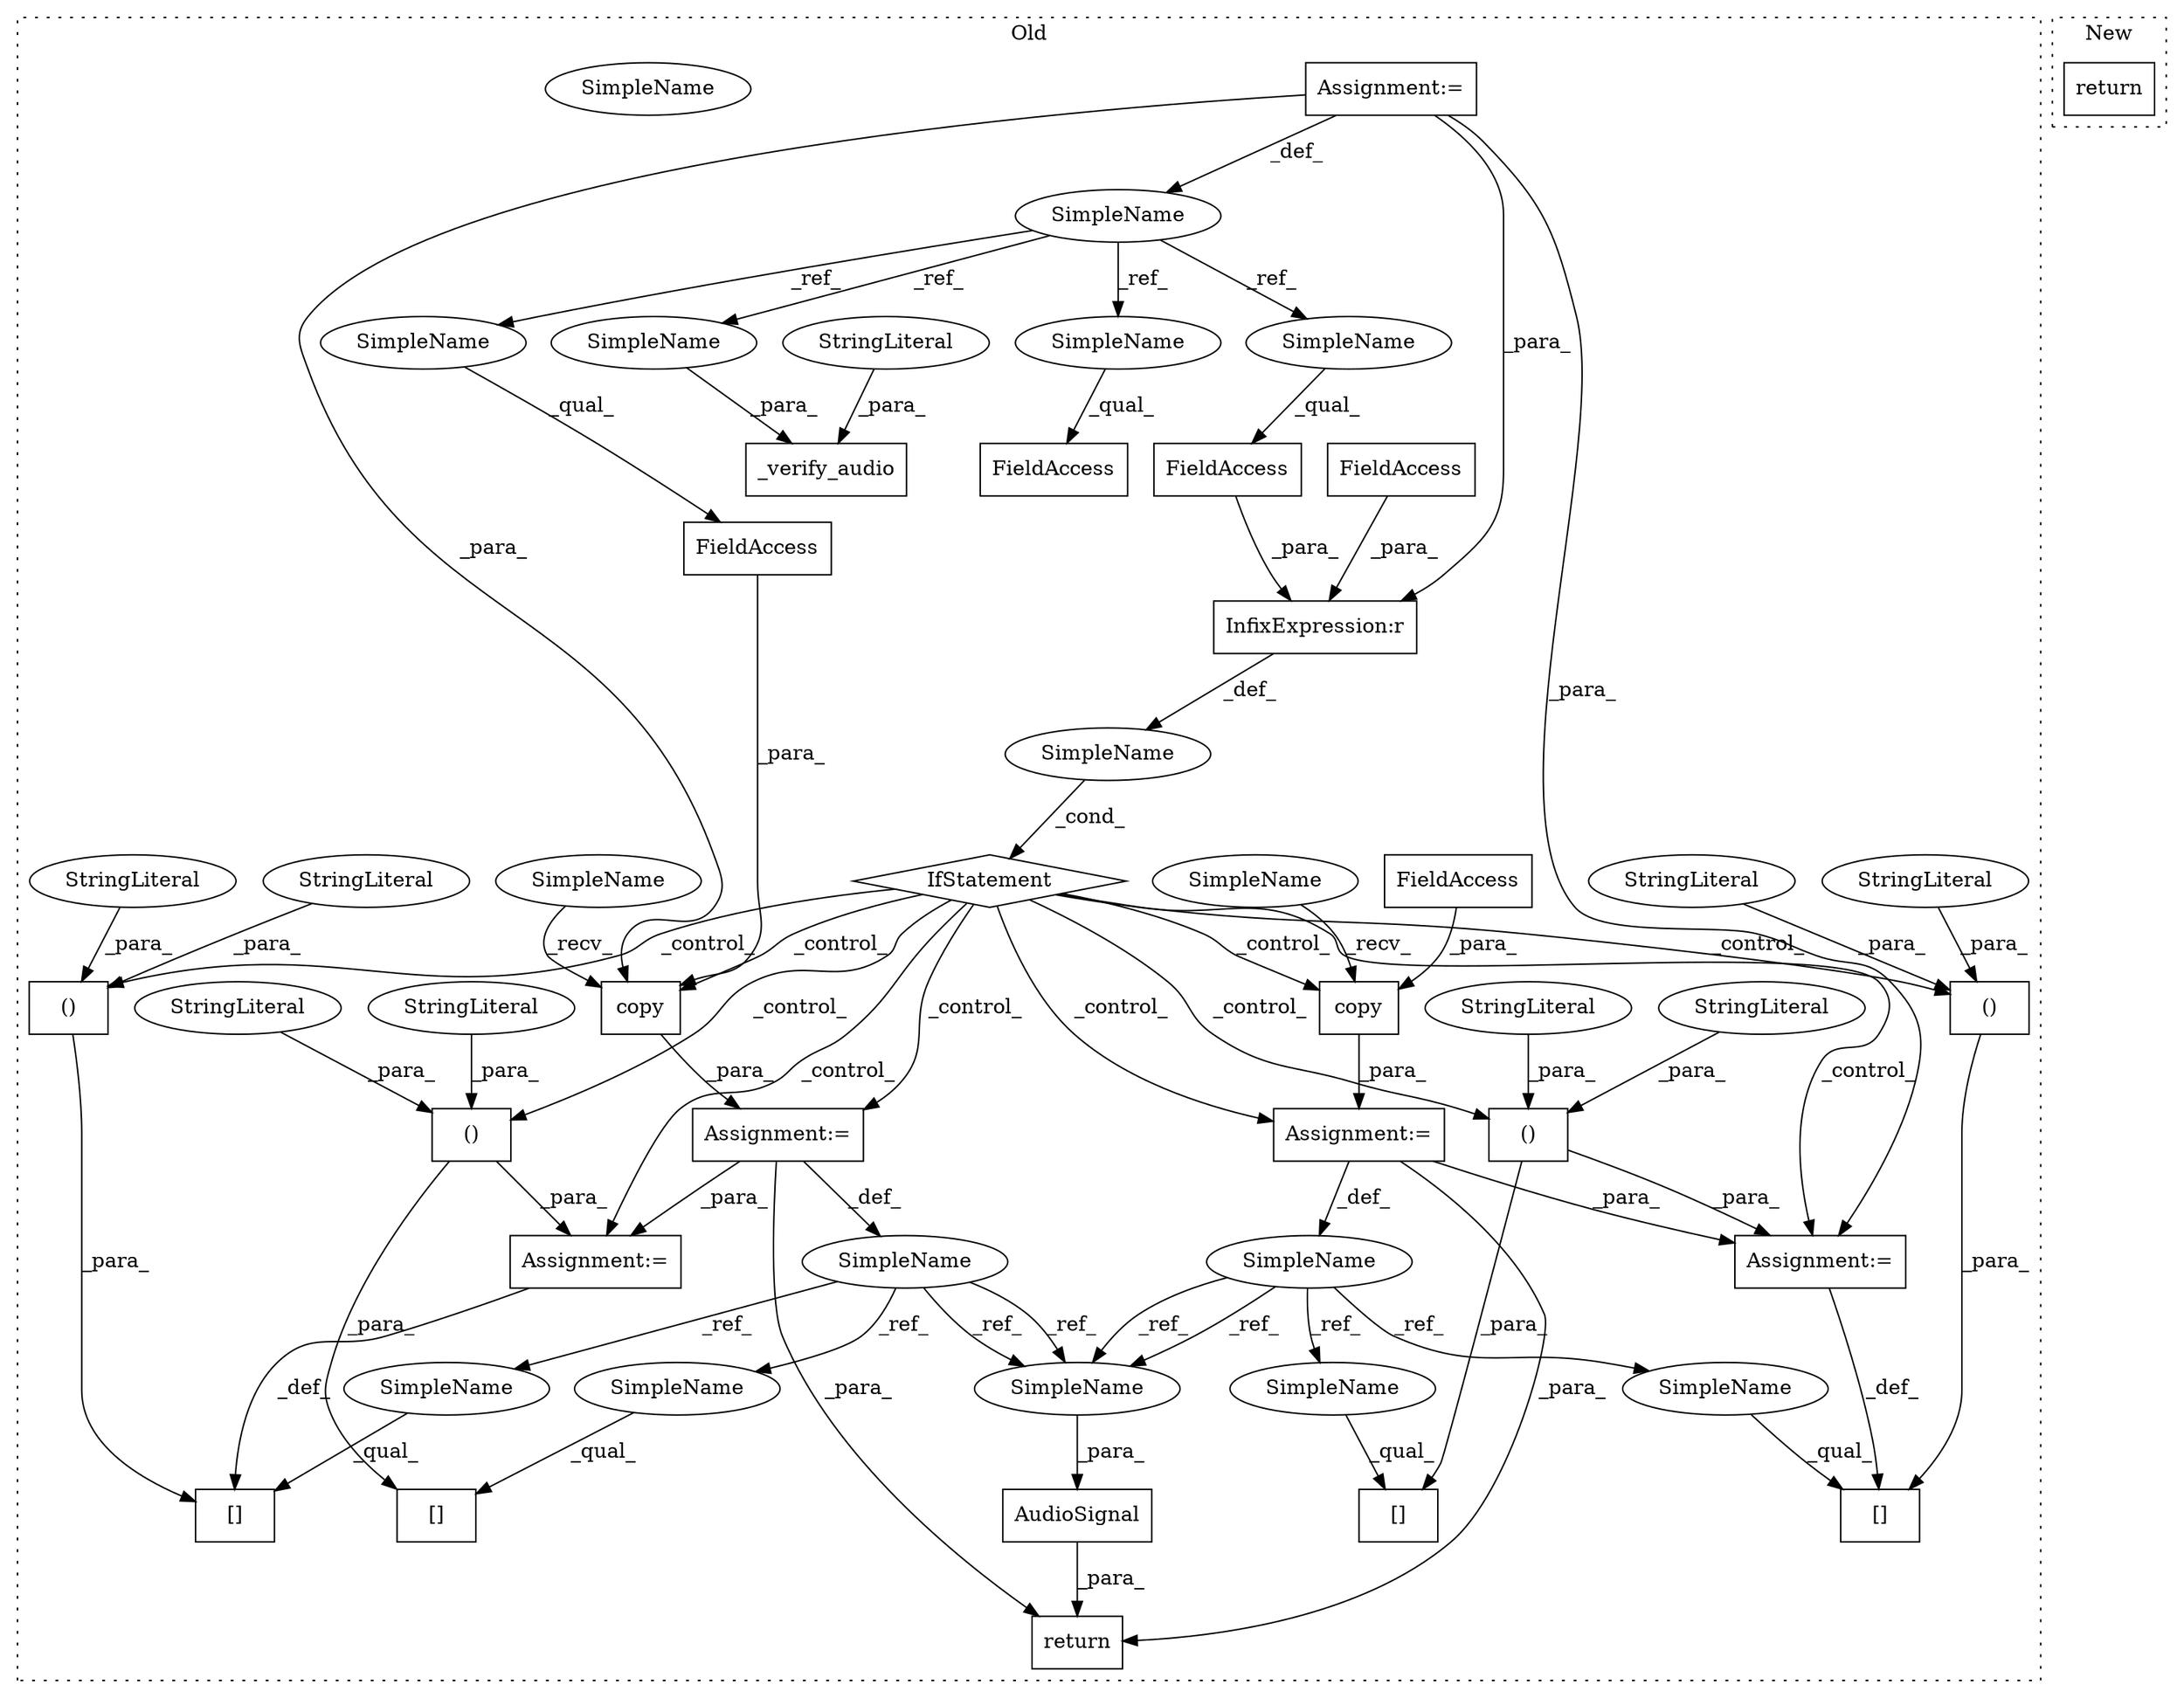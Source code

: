 digraph G {
subgraph cluster0 {
1 [label="_verify_audio" a="32" s="18467,18492" l="14,1" shape="box"];
3 [label="SimpleName" a="42" s="18433" l="5" shape="ellipse"];
4 [label="FieldAccess" a="22" s="18524" l="19" shape="box"];
5 [label="InfixExpression:r" a="27" s="18521" l="3" shape="box"];
6 [label="()" a="106" s="18780" l="63" shape="box"];
7 [label="[]" a="2" s="18764,18843" l="16,2" shape="box"];
8 [label="()" a="106" s="18613" l="64" shape="box"];
9 [label="[]" a="2" s="18597,18677" l="16,2" shape="box"];
10 [label="()" a="106" s="18780" l="63" shape="box"];
11 [label="[]" a="2" s="18764,18843" l="16,2" shape="box"];
12 [label="()" a="106" s="18613" l="64" shape="box"];
13 [label="[]" a="2" s="18597,18677" l="16,2" shape="box"];
14 [label="FieldAccess" a="22" s="18503" l="18" shape="box"];
15 [label="FieldAccess" a="22" s="18681" l="16" shape="box"];
16 [label="FieldAccess" a="22" s="18739" l="16" shape="box"];
17 [label="IfStatement" a="25" s="18499,18543" l="4,2" shape="diamond"];
18 [label="SimpleName" a="42" s="" l="" shape="ellipse"];
19 [label="SimpleName" a="42" s="18553" l="8" shape="ellipse"];
20 [label="AudioSignal" a="32" s="18881,18901" l="12,1" shape="box"];
21 [label="SimpleName" a="42" s="18719" l="8" shape="ellipse"];
22 [label="copy" a="32" s="18568,18588" l="5,1" shape="box"];
23 [label="FieldAccess" a="22" s="18573" l="15" shape="box"];
24 [label="copy" a="32" s="18734,18755" l="5,1" shape="box"];
25 [label="Assignment:=" a="7" s="18679" l="2" shape="box"];
26 [label="Assignment:=" a="7" s="18433" l="5" shape="box"];
27 [label="StringLiteral" a="45" s="18613" l="35" shape="ellipse"];
28 [label="Assignment:=" a="7" s="18845" l="2" shape="box"];
29 [label="StringLiteral" a="45" s="18780" l="34" shape="ellipse"];
30 [label="StringLiteral" a="45" s="18780" l="34" shape="ellipse"];
31 [label="StringLiteral" a="45" s="18827" l="16" shape="ellipse"];
32 [label="StringLiteral" a="45" s="18661" l="16" shape="ellipse"];
33 [label="StringLiteral" a="45" s="18827" l="16" shape="ellipse"];
34 [label="StringLiteral" a="45" s="18613" l="35" shape="ellipse"];
35 [label="StringLiteral" a="45" s="18661" l="16" shape="ellipse"];
36 [label="StringLiteral" a="45" s="18487" l="5" shape="ellipse"];
37 [label="Assignment:=" a="7" s="18561" l="1" shape="box"];
38 [label="Assignment:=" a="7" s="18727" l="1" shape="box"];
39 [label="return" a="41" s="18874" l="7" shape="box"];
40 [label="SimpleName" a="42" s="18728" l="5" shape="ellipse"];
41 [label="SimpleName" a="42" s="18562" l="5" shape="ellipse"];
42 [label="SimpleName" a="42" s="18681" l="5" shape="ellipse"];
43 [label="SimpleName" a="42" s="18739" l="5" shape="ellipse"];
44 [label="SimpleName" a="42" s="18481" l="5" shape="ellipse"];
45 [label="SimpleName" a="42" s="18524" l="5" shape="ellipse"];
46 [label="SimpleName" a="42" s="18597" l="8" shape="ellipse"];
47 [label="SimpleName" a="42" s="18893" l="8" shape="ellipse"];
48 [label="SimpleName" a="42" s="18597" l="8" shape="ellipse"];
49 [label="SimpleName" a="42" s="18893" l="8" shape="ellipse"];
50 [label="SimpleName" a="42" s="18764" l="8" shape="ellipse"];
51 [label="SimpleName" a="42" s="18764" l="8" shape="ellipse"];
label = "Old";
style="dotted";
}
subgraph cluster1 {
2 [label="return" a="41" s="22767" l="7" shape="box"];
label = "New";
style="dotted";
}
3 -> 45 [label="_ref_"];
3 -> 44 [label="_ref_"];
3 -> 42 [label="_ref_"];
3 -> 43 [label="_ref_"];
4 -> 5 [label="_para_"];
5 -> 18 [label="_def_"];
6 -> 7 [label="_para_"];
6 -> 28 [label="_para_"];
8 -> 9 [label="_para_"];
10 -> 11 [label="_para_"];
12 -> 13 [label="_para_"];
12 -> 25 [label="_para_"];
14 -> 5 [label="_para_"];
16 -> 24 [label="_para_"];
17 -> 28 [label="_control_"];
17 -> 22 [label="_control_"];
17 -> 8 [label="_control_"];
17 -> 12 [label="_control_"];
17 -> 10 [label="_control_"];
17 -> 37 [label="_control_"];
17 -> 24 [label="_control_"];
17 -> 25 [label="_control_"];
17 -> 6 [label="_control_"];
17 -> 38 [label="_control_"];
18 -> 17 [label="_cond_"];
19 -> 46 [label="_ref_"];
19 -> 48 [label="_ref_"];
19 -> 49 [label="_ref_"];
19 -> 49 [label="_ref_"];
20 -> 39 [label="_para_"];
21 -> 49 [label="_ref_"];
21 -> 50 [label="_ref_"];
21 -> 51 [label="_ref_"];
21 -> 49 [label="_ref_"];
22 -> 37 [label="_para_"];
23 -> 22 [label="_para_"];
24 -> 38 [label="_para_"];
25 -> 9 [label="_def_"];
26 -> 24 [label="_para_"];
26 -> 25 [label="_para_"];
26 -> 5 [label="_para_"];
26 -> 3 [label="_def_"];
27 -> 8 [label="_para_"];
28 -> 11 [label="_def_"];
29 -> 10 [label="_para_"];
30 -> 6 [label="_para_"];
31 -> 10 [label="_para_"];
32 -> 8 [label="_para_"];
33 -> 6 [label="_para_"];
34 -> 12 [label="_para_"];
35 -> 12 [label="_para_"];
36 -> 1 [label="_para_"];
37 -> 19 [label="_def_"];
37 -> 39 [label="_para_"];
37 -> 25 [label="_para_"];
38 -> 21 [label="_def_"];
38 -> 39 [label="_para_"];
38 -> 28 [label="_para_"];
40 -> 24 [label="_recv_"];
41 -> 22 [label="_recv_"];
42 -> 15 [label="_qual_"];
43 -> 16 [label="_qual_"];
44 -> 1 [label="_para_"];
45 -> 4 [label="_qual_"];
46 -> 9 [label="_qual_"];
48 -> 13 [label="_qual_"];
49 -> 20 [label="_para_"];
50 -> 11 [label="_qual_"];
51 -> 7 [label="_qual_"];
}